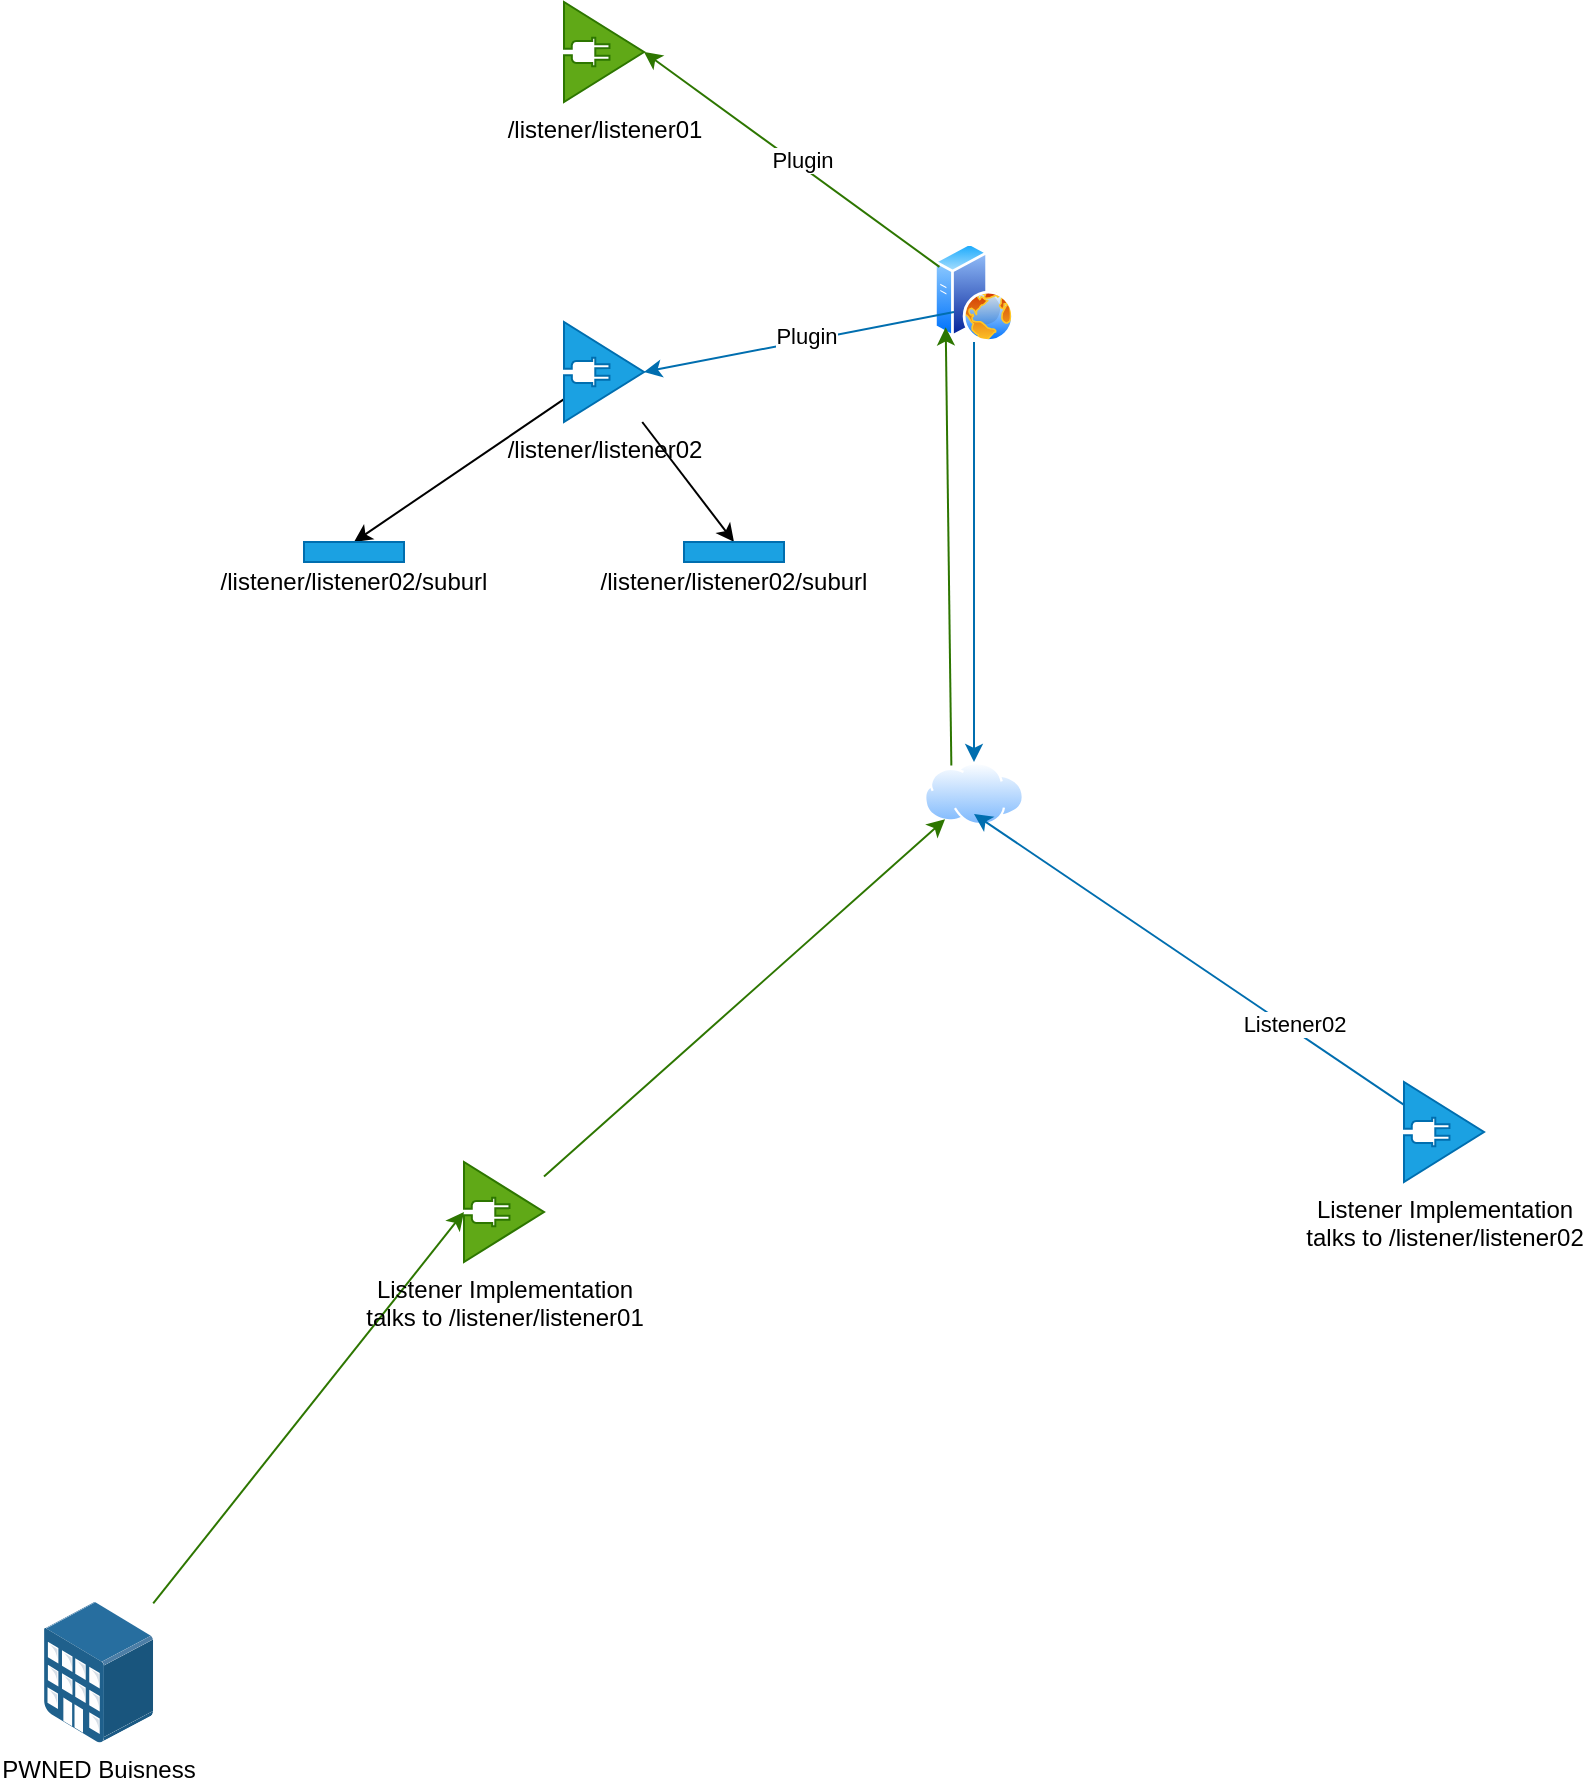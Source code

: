 <mxfile version="22.0.0" type="device">
  <diagram name="Page-1" id="vmDosg5FzHD5MwMmB4gP">
    <mxGraphModel dx="2471" dy="1111" grid="1" gridSize="10" guides="1" tooltips="1" connect="1" arrows="1" fold="1" page="1" pageScale="1" pageWidth="850" pageHeight="1100" math="0" shadow="0">
      <root>
        <mxCell id="0" />
        <mxCell id="1" parent="0" />
        <mxCell id="Fiv0tMz3NoYfxURd-5XM-9" style="rounded=0;orthogonalLoop=1;jettySize=auto;html=1;entryX=0.5;entryY=0;entryDx=0;entryDy=0;fillColor=#1ba1e2;strokeColor=#006EAF;" edge="1" parent="1" source="Fiv0tMz3NoYfxURd-5XM-1" target="Fiv0tMz3NoYfxURd-5XM-8">
          <mxGeometry relative="1" as="geometry" />
        </mxCell>
        <mxCell id="Fiv0tMz3NoYfxURd-5XM-1" value="" style="image;aspect=fixed;perimeter=ellipsePerimeter;html=1;align=center;shadow=0;dashed=0;spacingTop=3;image=img/lib/active_directory/web_server.svg;" vertex="1" parent="1">
          <mxGeometry x="405" y="380" width="40" height="50" as="geometry" />
        </mxCell>
        <mxCell id="Fiv0tMz3NoYfxURd-5XM-2" value="&lt;font color=&quot;#000000&quot;&gt;/listener/listener01&lt;/font&gt;" style="sketch=0;aspect=fixed;pointerEvents=1;shadow=0;dashed=0;html=1;strokeColor=#2D7600;labelPosition=center;verticalLabelPosition=bottom;verticalAlign=top;align=center;fillColor=#60a917;shape=mxgraph.mscae.enterprise.plug_and_play;fontColor=#ffffff;" vertex="1" parent="1">
          <mxGeometry x="220" y="260" width="40" height="50" as="geometry" />
        </mxCell>
        <mxCell id="Fiv0tMz3NoYfxURd-5XM-3" style="rounded=0;orthogonalLoop=1;jettySize=auto;html=1;entryX=1;entryY=0.5;entryDx=0;entryDy=0;entryPerimeter=0;fillColor=#60a917;strokeColor=#2D7600;" edge="1" parent="1" source="Fiv0tMz3NoYfxURd-5XM-1" target="Fiv0tMz3NoYfxURd-5XM-2">
          <mxGeometry relative="1" as="geometry" />
        </mxCell>
        <mxCell id="Fiv0tMz3NoYfxURd-5XM-4" value="Plugin" style="edgeLabel;html=1;align=center;verticalAlign=middle;resizable=0;points=[];" vertex="1" connectable="0" parent="Fiv0tMz3NoYfxURd-5XM-3">
          <mxGeometry x="-0.048" y="-3" relative="1" as="geometry">
            <mxPoint as="offset" />
          </mxGeometry>
        </mxCell>
        <mxCell id="Fiv0tMz3NoYfxURd-5XM-20" style="rounded=0;orthogonalLoop=1;jettySize=auto;html=1;entryX=0.5;entryY=0;entryDx=0;entryDy=0;" edge="1" parent="1" source="Fiv0tMz3NoYfxURd-5XM-5" target="Fiv0tMz3NoYfxURd-5XM-18">
          <mxGeometry relative="1" as="geometry" />
        </mxCell>
        <mxCell id="Fiv0tMz3NoYfxURd-5XM-21" style="rounded=0;orthogonalLoop=1;jettySize=auto;html=1;entryX=0.5;entryY=0;entryDx=0;entryDy=0;" edge="1" parent="1" source="Fiv0tMz3NoYfxURd-5XM-5" target="Fiv0tMz3NoYfxURd-5XM-19">
          <mxGeometry relative="1" as="geometry" />
        </mxCell>
        <mxCell id="Fiv0tMz3NoYfxURd-5XM-5" value="&lt;font color=&quot;#000000&quot;&gt;/listener/listener02&lt;/font&gt;" style="sketch=0;aspect=fixed;pointerEvents=1;shadow=0;dashed=0;html=1;strokeColor=#006EAF;labelPosition=center;verticalLabelPosition=bottom;verticalAlign=top;align=center;fillColor=#1ba1e2;shape=mxgraph.mscae.enterprise.plug_and_play;fontColor=#ffffff;" vertex="1" parent="1">
          <mxGeometry x="220" y="420" width="40" height="50" as="geometry" />
        </mxCell>
        <mxCell id="Fiv0tMz3NoYfxURd-5XM-6" style="rounded=0;orthogonalLoop=1;jettySize=auto;html=1;entryX=1;entryY=0.5;entryDx=0;entryDy=0;entryPerimeter=0;fillColor=#1ba1e2;strokeColor=#006EAF;" edge="1" parent="1" target="Fiv0tMz3NoYfxURd-5XM-5">
          <mxGeometry relative="1" as="geometry">
            <mxPoint x="415" y="415" as="sourcePoint" />
          </mxGeometry>
        </mxCell>
        <mxCell id="Fiv0tMz3NoYfxURd-5XM-7" value="Plugin" style="edgeLabel;html=1;align=center;verticalAlign=middle;resizable=0;points=[];" vertex="1" connectable="0" parent="Fiv0tMz3NoYfxURd-5XM-6">
          <mxGeometry x="-0.048" y="-3" relative="1" as="geometry">
            <mxPoint as="offset" />
          </mxGeometry>
        </mxCell>
        <mxCell id="Fiv0tMz3NoYfxURd-5XM-17" style="rounded=0;orthogonalLoop=1;jettySize=auto;html=1;exitX=0.25;exitY=0;exitDx=0;exitDy=0;entryX=0;entryY=1;entryDx=0;entryDy=0;fillColor=#60a917;strokeColor=#2D7600;" edge="1" parent="1" source="Fiv0tMz3NoYfxURd-5XM-8" target="Fiv0tMz3NoYfxURd-5XM-1">
          <mxGeometry relative="1" as="geometry" />
        </mxCell>
        <mxCell id="Fiv0tMz3NoYfxURd-5XM-8" value="" style="image;aspect=fixed;perimeter=ellipsePerimeter;html=1;align=center;shadow=0;dashed=0;spacingTop=3;image=img/lib/active_directory/internet_cloud.svg;" vertex="1" parent="1">
          <mxGeometry x="400" y="640" width="50" height="31.5" as="geometry" />
        </mxCell>
        <mxCell id="Fiv0tMz3NoYfxURd-5XM-10" value="&lt;font color=&quot;#000000&quot;&gt;Listener Implementation&lt;br&gt;talks to /listener/listener02&lt;/font&gt;" style="sketch=0;aspect=fixed;pointerEvents=1;shadow=0;dashed=0;html=1;strokeColor=#006EAF;labelPosition=center;verticalLabelPosition=bottom;verticalAlign=top;align=center;fillColor=#1ba1e2;shape=mxgraph.mscae.enterprise.plug_and_play;fontColor=#ffffff;" vertex="1" parent="1">
          <mxGeometry x="640" y="800" width="40" height="50" as="geometry" />
        </mxCell>
        <mxCell id="Fiv0tMz3NoYfxURd-5XM-11" style="rounded=0;orthogonalLoop=1;jettySize=auto;html=1;entryX=0.5;entryY=0.825;entryDx=0;entryDy=0;entryPerimeter=0;fillColor=#1ba1e2;strokeColor=#006EAF;" edge="1" parent="1" source="Fiv0tMz3NoYfxURd-5XM-10" target="Fiv0tMz3NoYfxURd-5XM-8">
          <mxGeometry relative="1" as="geometry" />
        </mxCell>
        <mxCell id="Fiv0tMz3NoYfxURd-5XM-12" value="Listener02" style="edgeLabel;html=1;align=center;verticalAlign=middle;resizable=0;points=[];" vertex="1" connectable="0" parent="Fiv0tMz3NoYfxURd-5XM-11">
          <mxGeometry x="-0.47" y="-4" relative="1" as="geometry">
            <mxPoint y="1" as="offset" />
          </mxGeometry>
        </mxCell>
        <mxCell id="Fiv0tMz3NoYfxURd-5XM-14" style="rounded=0;orthogonalLoop=1;jettySize=auto;html=1;fillColor=#60a917;strokeColor=#2D7600;" edge="1" parent="1" source="Fiv0tMz3NoYfxURd-5XM-13" target="Fiv0tMz3NoYfxURd-5XM-8">
          <mxGeometry relative="1" as="geometry" />
        </mxCell>
        <mxCell id="Fiv0tMz3NoYfxURd-5XM-15" value="PWNED Buisness" style="image;points=[];aspect=fixed;html=1;align=center;shadow=0;dashed=0;image=img/lib/allied_telesis/buildings/Medium_Business_Building.svg;" vertex="1" parent="1">
          <mxGeometry x="-40" y="1060" width="54.6" height="70.2" as="geometry" />
        </mxCell>
        <mxCell id="Fiv0tMz3NoYfxURd-5XM-16" style="rounded=0;orthogonalLoop=1;jettySize=auto;html=1;entryX=0;entryY=0.5;entryDx=0;entryDy=0;entryPerimeter=0;fillColor=#60a917;strokeColor=#2D7600;" edge="1" parent="1" source="Fiv0tMz3NoYfxURd-5XM-15" target="Fiv0tMz3NoYfxURd-5XM-13">
          <mxGeometry relative="1" as="geometry" />
        </mxCell>
        <mxCell id="Fiv0tMz3NoYfxURd-5XM-13" value="&lt;font color=&quot;#000000&quot;&gt;Listener Implementation&lt;br&gt;talks to /listener/listener01&lt;/font&gt;" style="sketch=0;aspect=fixed;pointerEvents=1;shadow=0;dashed=0;html=1;strokeColor=#2D7600;labelPosition=center;verticalLabelPosition=bottom;verticalAlign=top;align=center;fillColor=#60a917;shape=mxgraph.mscae.enterprise.plug_and_play;fontColor=#ffffff;" vertex="1" parent="1">
          <mxGeometry x="170" y="840" width="40" height="50" as="geometry" />
        </mxCell>
        <mxCell id="Fiv0tMz3NoYfxURd-5XM-18" value="&lt;font color=&quot;#000000&quot;&gt;&lt;br&gt;&lt;br&gt;/listener/listener02/suburl&lt;/font&gt;" style="rounded=0;whiteSpace=wrap;html=1;fillColor=#1ba1e2;fontColor=#ffffff;strokeColor=#006EAF;" vertex="1" parent="1">
          <mxGeometry x="90" y="530" width="50" height="10" as="geometry" />
        </mxCell>
        <mxCell id="Fiv0tMz3NoYfxURd-5XM-19" value="&lt;br style=&quot;border-color: var(--border-color); color: rgb(0, 0, 0);&quot;&gt;&lt;br style=&quot;border-color: var(--border-color); color: rgb(0, 0, 0);&quot;&gt;&lt;font color=&quot;#000000&quot;&gt;/listener/listener02/suburl&lt;/font&gt;" style="rounded=0;whiteSpace=wrap;html=1;fillColor=#1ba1e2;fontColor=#ffffff;strokeColor=#006EAF;" vertex="1" parent="1">
          <mxGeometry x="280" y="530" width="50" height="10" as="geometry" />
        </mxCell>
      </root>
    </mxGraphModel>
  </diagram>
</mxfile>
